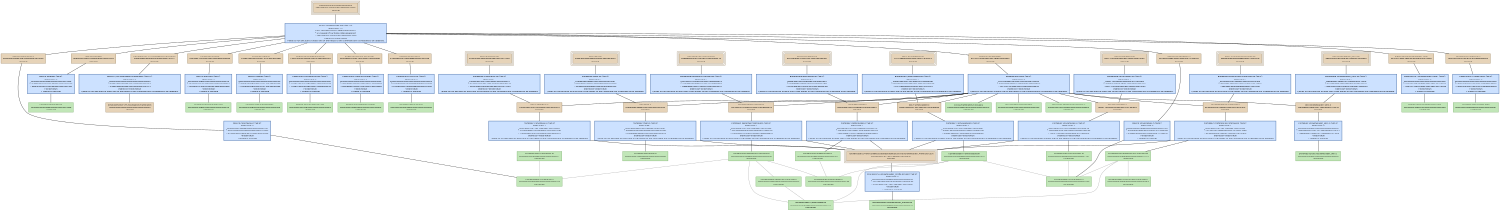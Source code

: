 digraph XDownloader {
   size = "10.000000,8.500000";
   concentrate = false;

   node [ shape = box, style = filled, color = "0.3 0.5 0.6", fillcolor = "0.3 0.2 0.9", fontname = "Monaco", fontsize = "9" ];
   n00001 [ label = "Development/XDownloader.app\n28e57bb7c77292b73fcc49fb286377b2\nMissing", color = "0.1 0.5 0.5", fillcolor = "0.1 0.2 0.9", peripheries = 3 ];
   n00002 [ label = "Contents/Info.plist\nc933a801c45e22cda7823bb6b05fab3e\nMissing", color = "0.1 0.5 0.5", fillcolor = "0.1 0.2 0.9" ];
   n00003 [ label = "XDownloader.build/Info.plist\n0000000042fb02230000000000000459\nUpToDate" ];
   n00004 [ label = "Contents/PkgInfo\n744d569ecfb07e0321312c83efcecd8e\nMissing", color = "0.1 0.5 0.5", fillcolor = "0.1 0.2 0.9" ];
   n00005 [ label = "XDownloader.build/PkgInfo\n0000000042fb02230000000000000008\nUpToDate" ];
   n00006 [ label = "English.lproj/MainMenu.nib\n103d129520a23ffa79f212988ae06294\nMissing", color = "0.1 0.5 0.5", fillcolor = "0.1 0.2 0.9" ];
   n00007 [ label = "English.lproj/MainMenu.nib\n0000000042cecda400000000000000aa\nUpToDate" ];
   n00008 [ label = "English.lproj/InfoPlist.strings\n6408d6fe6705e0187e50f616a5e4b88f\nMissing", color = "0.1 0.5 0.5", fillcolor = "0.1 0.2 0.9" ];
   n00009 [ label = "English.lproj/InfoPlist.strings\n0000000042fa6da600000000000000b2\nUpToDate" ];
   n00010 [ label = "Resources/icon.icns\nb1e0db45091ead5fdd8f6fcf35691bdf\nMissing", color = "0.1 0.5 0.5", fillcolor = "0.1 0.2 0.9" ];
   n00011 [ label = "XDownloader/icon.icns\n0000000042fa6da600000000000093ba\nUpToDate" ];
   n00012 [ label = "English.lproj/XDownloader Help\n33a1fc14d527d9e3448c3d553521e03a\nMissing", color = "0.1 0.5 0.5", fillcolor = "0.1 0.2 0.9" ];
   n00013 [ label = "English.lproj/XDownloader Help\n0000000042bd319000000000000000aa\nUpToDate" ];
   n00014 [ label = "Resources/Credits.html\ncecbc3c842201a6d10ca1bbb986ef255\nMissing", color = "0.1 0.5 0.5", fillcolor = "0.1 0.2 0.9" ];
   n00015 [ label = "XDownloader/Credits.html\n0000000042fa6da600000000000000a1\nUpToDate" ];
   n00016 [ label = "ppc/main.o\nc0f5b8eb4abbfec023052b3062953cf5\nMissing", color = "0.1 0.5 0.5", fillcolor = "0.1 0.2 0.9" ];
   n00017 [ label = "XDownloader/XDownloader_Prefix.pch\n0000000042fa6da60000000000000099\nUpToDate" ];
   n00018 [ label = "XDownloader_Prefix-azwwsztcbjdddbcktpikqacsychb/XDownloader_Prefix.pch.gch\n202c485b7ca77b21cee9a6159cf03c0f\nMissing", color = "0.1 0.5 0.5", fillcolor = "0.1 0.2 0.9", peripheries = 3 ];
   n00019 [ label = "XDownloader/main.m\n0000000042fa6da600000000000003b8\nUpToDate" ];
   n00020 [ label = "ppc/RenamerController.o\n574923841a72f86279a4691e8d2baa1d\nMissing", color = "0.1 0.5 0.5", fillcolor = "0.1 0.2 0.9" ];
   n00021 [ label = "XDownloader/RenamerController.m\n0000000042fa6da60000000000002500\nUpToDate" ];
   n00022 [ label = "ppc/NameMapper.o\n6d2853b9ac0126c4ee9641849f4bbffe\nMissing", color = "0.1 0.5 0.5", fillcolor = "0.1 0.2 0.9" ];
   n00023 [ label = "XDownloader/NameMapper.m\n0000000042fa6da6000000000000135f\nUpToDate" ];
   n00024 [ label = "ppc/ExifWrapper.o\n0d2fb4da1ff204f7db9d62c83e893b34\nMissing", color = "0.1 0.5 0.5", fillcolor = "0.1 0.2 0.9" ];
   n00025 [ label = "XDownloader/ExifWrapper.m\n0000000042fa6da60000000000000f57\nUpToDate" ];
   n00026 [ label = "ppc/PreferencesController.o\ne536d3456918e3faf7a2b4470af15469\nMissing", color = "0.1 0.5 0.5", fillcolor = "0.1 0.2 0.9" ];
   n00027 [ label = "XDownloader/PreferencesController.m\n0000000042fa6da60000000000001175\nUpToDate" ];
   n00028 [ label = "ppc/XDVariables.o\n1eff9119cee02f053e899c9101e84f54\nMissing", color = "0.1 0.5 0.5", fillcolor = "0.1 0.2 0.9" ];
   n00029 [ label = "XDownloader/XDVariables.m\n0000000042fa6da60000000000001741\nUpToDate" ];
   n00030 [ label = "ppc/CanonRAW.o\n130598a2cac61655836f6529294a2015\nMissing", color = "0.1 0.5 0.5", fillcolor = "0.1 0.2 0.9" ];
   n00031 [ label = "XDownloader/CanonRAW.m\n0000000042fa6da60000000000000f51\nUpToDate" ];
   n00032 [ label = "ppc/XDownloader_vers.o\n7d86dbd973f88333179e880ae731423f\nMissing", color = "0.1 0.5 0.5", fillcolor = "0.1 0.2 0.9" ];
   n00033 [ label = "DerivedSources/XDownloader_vers.c\n0000000042fb022300000000000000fe\nUpToDate" ];
   n00034 [ label = "MacOS/XDownloader\nf017c01354a8a205ac7fbfc0f2cb9897\nMissing", color = "0.1 0.5 0.5", fillcolor = "0.1 0.2 0.9" ];
   n00035 [ label = "ppc/main.ob\n53de4fcb69b0bfed74b8553b5ab54e40\nMissing", color = "0.1 0.5 0.5", fillcolor = "0.1 0.2 0.9", peripheries = 3 ];
   n00036 [ label = "ppc/RenamerController.ob\n7ddbdd38539f107e6df17fd9c22b6510\nMissing", color = "0.1 0.5 0.5", fillcolor = "0.1 0.2 0.9", peripheries = 3 ];
   n00037 [ label = "ppc/NameMapper.ob\n81c41dbfa800cf8498ccfa41cf7576c7\nMissing", color = "0.1 0.5 0.5", fillcolor = "0.1 0.2 0.9", peripheries = 3 ];
   n00038 [ label = "ppc/ExifWrapper.ob\n87c0cbd5e941f449c54709eca68a94d1\nMissing", color = "0.1 0.5 0.5", fillcolor = "0.1 0.2 0.9", peripheries = 3 ];
   n00039 [ label = "ppc/PreferencesController.ob\n9b5daa6fdca8df5ddfb38f6510907cac\nMissing", color = "0.1 0.5 0.5", fillcolor = "0.1 0.2 0.9", peripheries = 3 ];
   n00040 [ label = "ppc/XDVariables.ob\nb071c16b3c8e800d5c290f020d9123f7\nMissing", color = "0.1 0.5 0.5", fillcolor = "0.1 0.2 0.9", peripheries = 3 ];
   n00041 [ label = "ppc/CanonRAW.ob\n952536b0c6880afcd0cbe53497271c3a\nMissing", color = "0.1 0.5 0.5", fillcolor = "0.1 0.2 0.9", peripheries = 3 ];
   n00042 [ label = "ppc/XDownloader_vers.ob\n3d93230e7dc0c6dc8547ba9b1925e833\nMissing", color = "0.1 0.5 0.5", fillcolor = "0.1 0.2 0.9", peripheries = 3 ];
   n00043 [ label = "Resources/libZeroLinkAppStub.a\n0000000042c7f5ee0000000000000ae0\nUpToDate" ];
   n00044 [ label = "Cocoa.framework/Cocoa[C]\n0000000042d829e70000000000002260\nUpToDate" ];
   n00045 [ label = "ppc/XDownloader.zerolink\n0000000042fb02230000000000000500\nUpToDate" ];
   n00046 [ label = "MacOS/exiftags\na6f845d729e7cca08e3d62363020755f\nMissing", color = "0.1 0.5 0.5", fillcolor = "0.1 0.2 0.9" ];
   n00047 [ label = "XDownloader/exiftags\n0000000042fa6da600000000000199f8\nUpToDate" ];
   n00048 [ label = "MacOS/XDVariables.h\n4438468cddf530f2230b52ac17438ca7\nMissing", color = "0.1 0.5 0.5", fillcolor = "0.1 0.2 0.9" ];
   n00049 [ label = "XDownloader/XDVariables.h\n0000000042fa6da60000000000000150\nUpToDate" ];
   n00050 [ label = "MacOS/CanonRAW.h\nb7d22e9922fa63cd470f5bd7e2a12e56\nMissing", color = "0.1 0.5 0.5", fillcolor = "0.1 0.2 0.9" ];
   n00051 [ label = "XDownloader/CanonRAW.h\n0000000042fa6da60000000000000105\nUpToDate" ];
   n00052 [ label = "Frameworks/Nym.Foundation.framework\n49e82eb68893ee255a63986f64721f17\nMissing", color = "0.1 0.5 0.5", fillcolor = "0.1 0.2 0.9" ];
   n00053 [ label = "Development/Nym.Foundation.framework\n00000000000000000000000000000000\nMissing", color = "0.1 0.5 0.5", fillcolor = "0.1 0.2 0.9" ];
   n00054 [ label = "XDownloader/ExifWrapper.h\n0000000042fa6da6000000000000014b\nUpToDate" ];
   n00055 [ label = "XDownloader/RenamerController.h\n0000000042fa6da60000000000000477\nUpToDate" ];
   n00056 [ label = "XDownloader/NameMapper.h\n0000000042fa6da600000000000001f4\nUpToDate" ];
   n00057 [ label = "XDownloader/PreferencesController.h\n0000000042fa6da6000000000000024a\nUpToDate" ];

   node [ shape = box, style = "filled,bold", color = "0.7 0.5 0.7", fillcolor = "0.7 0.2 1.0", fontname = "Monaco", fontsize = "9" ];
   c00001 [ label = "PBXCp Info.plist <wt:0>\nwaitCount: 0\n0000000042fb02230000000000000459\n^ c933a80186a520eea7823bb6b05faf67\n= c933a801c45e22cda7823bb6b05fab3e\nNeedsToRun\n1 output is missing", color = "0.6 0.5 0.7", fillcolor = "0.6 0.2 1.0" ];
   c00002 [ label = "PBXCp PkgInfo <wt:0>\nwaitCount: 0\n00000000000000000000000000000000\n^ 744d569ecfb07e0321312c83efcecd8e\n= 744d569ecfb07e0321312c83efcecd8e\nNeedsToRun\n1 output is missing", color = "0.6 0.5 0.7", fillcolor = "0.6 0.2 1.0" ];
   c00003 [ label = "CpResource MainMenu.nib <wt:2>\nwaitCount: 0\n00000000000000000000000000000000\n^ 103d129520a23ffa79f212988ae06294\n= 103d129520a23ffa79f212988ae06294\nNeedsToRun\n1 output is missing", color = "0.6 0.5 0.7", fillcolor = "0.6 0.2 1.0" ];
   c00004 [ label = "CpResource InfoPlist.strings <wt:2>\nwaitCount: 0\n00000000000000000000000000000000\n^ 6408d6fe6705e0187e50f616a5e4b88f\n= 6408d6fe6705e0187e50f616a5e4b88f\nNeedsToRun\n1 output is missing", color = "0.6 0.5 0.7", fillcolor = "0.6 0.2 1.0" ];
   c00005 [ label = "CpResource icon.icns <wt:2>\nwaitCount: 0\n00000000000000000000000000000000\n^ b1e0db45091ead5fdd8f6fcf35691bdf\n= b1e0db45091ead5fdd8f6fcf35691bdf\nNeedsToRun\n1 output is missing", color = "0.6 0.5 0.7", fillcolor = "0.6 0.2 1.0" ];
   c00006 [ label = "CpResource \"XDownloader Help\" <wt:2>\nwaitCount: 0\n00000000000000000000000000000000\n^ 33a1fc14d527d9e3448c3d553521e03a\n= 33a1fc14d527d9e3448c3d553521e03a\nNeedsToRun\n1 output is missing", color = "0.6 0.5 0.7", fillcolor = "0.6 0.2 1.0" ];
   c00007 [ label = "CpResource Credits.html <wt:2>\nwaitCount: 0\n00000000000000000000000000000000\n^ cecbc3c842201a6d10ca1bbb986ef255\n= cecbc3c842201a6d10ca1bbb986ef255\nNeedsToRun\n1 output is missing", color = "0.6 0.5 0.7", fillcolor = "0.6 0.2 1.0" ];
   c00008 [ label = "CompileC main.o <wt:4>\nwaitCount: 1\n202c485b3e5d1687cee9a6159cf03fb7\n^ e0d9f0b074e6e847edec8d25fe650342\n= c0f5b8eb4abbfec023052b3062953cf5\nIndirectlyNeedsToRun\nNeeds to run because at least one of the inputs to the command are scheduled to be updated.", color = "0.6 0.5 0.7", fillcolor = "0.6 0.2 1.0" ];
   c00009 [ label = "ProcessPCH XDownloader_Prefix.pch.gch <wt:3>\nwaitCount: 0\n0000000042fa6da60000000000000099\n^ 202c485b3e5d1687cee9a6159cf03c96\n= 202c485b7ca77b21cee9a6159cf03c0f\nNeedsToRun\n1 output is missing", color = "0.6 0.5 0.7", fillcolor = "0.6 0.2 1.0" ];
   c00010 [ label = "CompileC RenamerController.o <wt:4>\nwaitCount: 1\n202c485b7ca77b21cee9a6159cf01d36\n^ 77656bdf66d58343b74dcf0b11dbb72b\n= 574923841a72f86279a4691e8d2baa1d\nIndirectlyNeedsToRun\nNeeds to run because at least one of the inputs to the command are scheduled to be updated.", color = "0.6 0.5 0.7", fillcolor = "0.6 0.2 1.0" ];
   c00011 [ label = "CompileC NameMapper.o <wt:4>\nwaitCount: 1\n202c485b7ca77b21cee9a6159cf02ebf\n^ 4d041be2d0a65de5207fe79103bb9141\n= 6d2853b9ac0126c4ee9641849f4bbffe\nIndirectlyNeedsToRun\nNeeds to run because at least one of the inputs to the command are scheduled to be updated.", color = "0.6 0.5 0.7", fillcolor = "0.6 0.2 1.0" ];
   c00012 [ label = "CompileC ExifWrapper.o <wt:4>\nwaitCount: 1\n202c485b7ca77b21cee9a6159cf03213\n^ 2d03fc8163557fd61574c4dda2790927\n= 0d2fb4da1ff204f7db9d62c83e893b34\nIndirectlyNeedsToRun\nNeeds to run because at least one of the inputs to the command are scheduled to be updated.", color = "0.6 0.5 0.7", fillcolor = "0.6 0.2 1.0" ];
   c00013 [ label = "CompileC PreferencesController.o <wt:4>\nwaitCount: 1\n202c485b7ca77b21cee9a6159cf02f94\n^ c51a9b1e15bf98db394b125296017bfd\n= e536d3456918e3faf7a2b4470af15469\nIndirectlyNeedsToRun\nNeeds to run because at least one of the inputs to the command are scheduled to be updated.", color = "0.6 0.5 0.7", fillcolor = "0.6 0.2 1.0" ];
   c00014 [ label = "CompileC XDVariables.o <wt:4>\nwaitCount: 1\n202c485b7ca77b21cee9a6159cf02a1e\n^ 3ed3d942b2475424f0603a849d18654a\n= 1eff9119cee02f053e899c9101e84f54\nIndirectlyNeedsToRun\nNeeds to run because at least one of the inputs to the command are scheduled to be updated.", color = "0.6 0.5 0.7", fillcolor = "0.6 0.2 1.0" ];
   c00015 [ label = "CompileC CanonRAW.o <wt:4>\nwaitCount: 1\n202c485b7ca77b21cee9a6159cf0325b\n^ 3329d0f9b6616d744d86c33cb5ba124e\n= 130598a2cac61655836f6529294a2015\nIndirectlyNeedsToRun\nNeeds to run because at least one of the inputs to the command are scheduled to be updated.", color = "0.6 0.5 0.7", fillcolor = "0.6 0.2 1.0" ];
   c00016 [ label = "CompileC XDownloader_vers.o <wt:4>\nwaitCount: 0\n0000000042fb022300000000000000fe\n^ 7d86dbd931038110179e880ae73142c1\n= 7d86dbd973f88333179e880ae731423f\nNeedsToRun\n1 output is missing", color = "0.6 0.5 0.7", fillcolor = "0.6 0.2 1.0" ];
   c00017 [ label = "Bundlizing main.ob <wt:4>\nwaitCount: 1\nc0f5b8eb4abbfec023052b3062953cf5\n^ 932bf720230b412d57bd7e0b382072b5\n= 53de4fcb69b0bfed74b8553b5ab54e40\nIndirectlyNeedsToRun\nNeeds to run because at least one of the inputs to the command are scheduled to be updated.", color = "0.6 0.5 0.7", fillcolor = "0.6 0.2 1.0" ];
   c00018 [ label = "Bundlizing RenamerController.ob <wt:4>\nwaitCount: 1\n574923841a72f86279a4691e8d2baa1d\n^ 2a92febc49ede81c145516c74f00cf0d\n= 7ddbdd38539f107e6df17fd9c22b6510\nIndirectlyNeedsToRun\nNeeds to run because at least one of the inputs to the command are scheduled to be updated.", color = "0.6 0.5 0.7", fillcolor = "0.6 0.2 1.0" ];
   c00019 [ label = "Bundlizing NameMapper.ob <wt:4>\nwaitCount: 1\n6d2853b9ac0126c4ee9641849f4bbffe\n^ ecec4e060401e940765abbc5503ec939\n= 81c41dbfa800cf8498ccfa41cf7576c7\nIndirectlyNeedsToRun\nNeeds to run because at least one of the inputs to the command are scheduled to be updated.", color = "0.6 0.5 0.7", fillcolor = "0.6 0.2 1.0" ];
   c00020 [ label = "Bundlizing ExifWrapper.ob <wt:4>\nwaitCount: 1\n0d2fb4da1ff204f7db9d62c83e893b34\n^ 8aef7f0ff6b3f0be1eda6b249803afe5\n= 87c0cbd5e941f449c54709eca68a94d1\nIndirectlyNeedsToRun\nNeeds to run because at least one of the inputs to the command are scheduled to be updated.", color = "0.6 0.5 0.7", fillcolor = "0.6 0.2 1.0" ];
   c00021 [ label = "Bundlizing PreferencesController.ob <wt:4>\nwaitCount: 1\ne536d3456918e3faf7a2b4470af15469\n^ 7e6b792ab5b03ca728113b221a6128c5\n= 9b5daa6fdca8df5ddfb38f6510907cac\nIndirectlyNeedsToRun\nNeeds to run because at least one of the inputs to the command are scheduled to be updated.", color = "0.6 0.5 0.7", fillcolor = "0.6 0.2 1.0" ];
   c00022 [ label = "Bundlizing XDVariables.ob <wt:4>\nwaitCount: 1\n1eff9119cee02f053e899c9101e84f54\n^ ae8e5072f26eaf0862a093930c796ca3\n= b071c16b3c8e800d5c290f020d9123f7\nIndirectlyNeedsToRun\nNeeds to run because at least one of the inputs to the command are scheduled to be updated.", color = "0.6 0.5 0.7", fillcolor = "0.6 0.2 1.0" ];
   c00023 [ label = "Bundlizing CanonRAW.ob <wt:4>\nwaitCount: 1\n130598a2cac61655836f6529294a2015\n^ 8620ae120c4e1ca953a4801dbe6d3c2f\n= 952536b0c6880afcd0cbe53497271c3a\nIndirectlyNeedsToRun\nNeeds to run because at least one of the inputs to the command are scheduled to be updated.", color = "0.6 0.5 0.7", fillcolor = "0.6 0.2 1.0" ];
   c00024 [ label = "Bundlizing XDownloader_vers.ob <wt:4>\nwaitCount: 1\n7d86dbd973f88333179e880ae731423f\n^ 4015f8d70e3845ef92d93291fe14aa0c\n= 3d93230e7dc0c6dc8547ba9b1925e833\nIndirectlyNeedsToRun\nNeeds to run because at least one of the inputs to the command are scheduled to be updated.", color = "0.6 0.5 0.7", fillcolor = "0.6 0.2 1.0" ];
   c00025 [ label = "Building ZeroLink <wt:4>\nwaitCount: 8\n62f17d2bbf18a3223270a4978b1e46b5\n^ 92e6bd38ebb001279e0f1b5779d5de22\n= f017c01354a8a205ac7fbfc0f2cb9897\nIndirectlyNeedsToRun\nNeeds to run because at least one of the inputs to the command are scheduled to be updated.", color = "0.6 0.5 0.7", fillcolor = "0.6 0.2 1.0" ];
   c00026 [ label = "PBXCp exiftags <wt:8>\nwaitCount: 0\n0000000042fa6da600000000000199f8\n^ a6f845d76b1da1068e3d62363021eca7\n= a6f845d729e7cca08e3d62363020755f\nNeedsToRun\n1 output is missing", color = "0.6 0.5 0.7", fillcolor = "0.6 0.2 1.0" ];
   c00027 [ label = "PBXCp XDVariables.h <wt:8>\nwaitCount: 0\n0000000042fa6da60000000000000150\n^ 4438468c9f0f5d54230b52ac17438df7\n= 4438468cddf530f2230b52ac17438ca7\nNeedsToRun\n1 output is missing", color = "0.6 0.5 0.7", fillcolor = "0.6 0.2 1.0" ];
   c00028 [ label = "PBXCp CanonRAW.h <wt:8>\nwaitCount: 0\n0000000042fa6da60000000000000105\n^ b7d22e9960000e6b470f5bd7e2a12f53\n= b7d22e9922fa63cd470f5bd7e2a12e56\nNeedsToRun\n1 output is missing", color = "0.6 0.5 0.7", fillcolor = "0.6 0.2 1.0" ];
   c00029 [ label = "PBXCp Nym.Foundation.framework <wt:10>\nwaitCount: 0\n00000000000000000000000000000000\n^ 49e82eb68893ee255a63986f64721f17\n= 49e82eb68893ee255a63986f64721f17\nIndirectlyNeedsToRun\nNeeds to run because at least one of the inputs to the command are scheduled to be updated.", color = "0.6 0.5 0.7", fillcolor = "0.6 0.2 1.0" ];
   c00030 [ label = "Touch XDownloader.app <wt:11>\nwaitCount: 12\n692c1d0ad8833e4214fdf678bbc8e535\n^ 41c966bd1ff1acf52b31bf8393ab9287\n= 28e57bb7c77292b73fcc49fb286377b2\nIndirectlyNeedsToRun\nNeeds to run because at least one of the inputs to the command are scheduled to be updated.", color = "0.6 0.5 0.7", fillcolor = "0.6 0.2 1.0" ];

   edge [ style = solid, color = black, arrowhead = none, arrowtail = normal ];
   n00001 -> { c00030 };
   n00002 -> { c00001 };
   n00004 -> { c00002 };
   n00006 -> { c00003 };
   n00008 -> { c00004 };
   n00010 -> { c00005 };
   n00012 -> { c00006 };
   n00014 -> { c00007 };
   n00016 -> { c00008 };
   n00018 -> { c00009 };
   n00020 -> { c00010 };
   n00022 -> { c00011 };
   n00024 -> { c00012 };
   n00026 -> { c00013 };
   n00028 -> { c00014 };
   n00030 -> { c00015 };
   n00032 -> { c00016 };
   n00034 -> { c00025 };
   n00035 -> { c00017 };
   n00036 -> { c00018 };
   n00037 -> { c00019 };
   n00038 -> { c00020 };
   n00039 -> { c00021 };
   n00040 -> { c00022 };
   n00041 -> { c00023 };
   n00042 -> { c00024 };
   n00046 -> { c00026 };
   n00048 -> { c00027 };
   n00050 -> { c00028 };
   n00052 -> { c00029 };
   c00001 -> { n00003 };
   c00002 -> { n00005 n00005 };
   c00003 -> { n00007 n00007 };
   c00004 -> { n00009 n00009 };
   c00005 -> { n00011 n00011 };
   c00006 -> { n00013 n00013 };
   c00007 -> { n00015 n00015 };
   c00008 -> { n00018 n00019 };
   c00009 -> { n00017 };
   c00010 -> { n00018 n00021 };
   c00011 -> { n00018 n00023 };
   c00012 -> { n00018 n00025 };
   c00013 -> { n00018 n00027 };
   c00014 -> { n00018 n00029 };
   c00015 -> { n00018 n00031 };
   c00016 -> { n00033 };
   c00017 -> { n00016 };
   c00018 -> { n00020 };
   c00019 -> { n00022 };
   c00020 -> { n00024 };
   c00021 -> { n00026 };
   c00022 -> { n00028 };
   c00023 -> { n00030 };
   c00024 -> { n00032 };
   c00025 -> { n00016 n00020 n00022 n00024 n00026 n00028 n00030 n00032 n00043 n00044 n00045 };
   c00026 -> { n00047 };
   c00027 -> { n00049 };
   c00028 -> { n00051 };
   c00029 -> { n00053 };
   c00030 -> { n00002 n00004 n00006 n00008 n00010 n00012 n00014 n00034 n00046 n00048 n00050 n00052 };

   edge [ style = solid, color = gray60, arrowhead = none, arrowtail = normal ];
   n00021 -> { n00055 n00056 n00054 n00051 };
   n00023 -> { n00056 n00054 n00049 };
   n00025 -> { n00054 };
   n00027 -> { n00057 n00056 n00049 };
   n00029 -> { n00049 };
   n00031 -> { n00051 };
   n00055 -> { n00056 };
}
